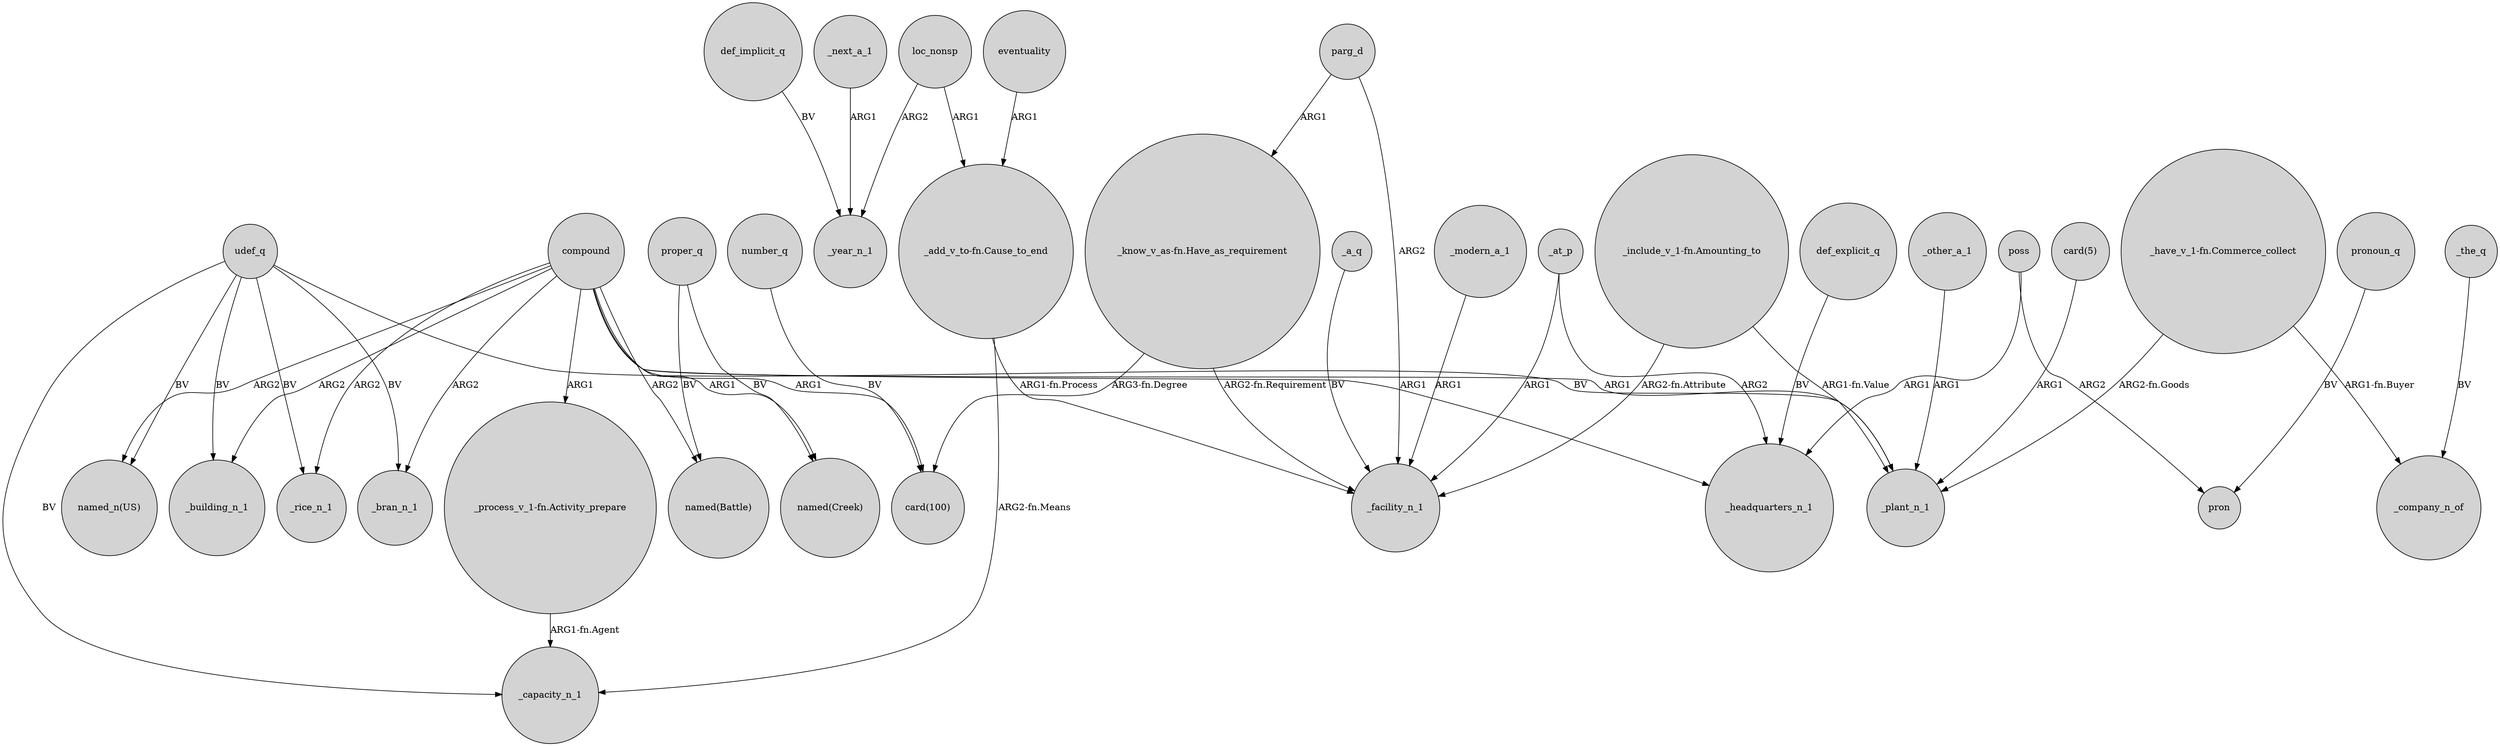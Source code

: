 digraph {
	node [shape=circle style=filled]
	compound -> _rice_n_1 [label=ARG2]
	_a_q -> _facility_n_1 [label=BV]
	udef_q -> _plant_n_1 [label=BV]
	def_explicit_q -> _headquarters_n_1 [label=BV]
	compound -> "named(Creek)" [label=ARG1]
	poss -> _headquarters_n_1 [label=ARG1]
	"_add_v_to-fn.Cause_to_end" -> _facility_n_1 [label="ARG1-fn.Process"]
	"_include_v_1-fn.Amounting_to" -> _facility_n_1 [label="ARG2-fn.Attribute"]
	"_process_v_1-fn.Activity_prepare" -> _capacity_n_1 [label="ARG1-fn.Agent"]
	"card(5)" -> _plant_n_1 [label=ARG1]
	def_implicit_q -> _year_n_1 [label=BV]
	"_have_v_1-fn.Commerce_collect" -> _company_n_of [label="ARG1-fn.Buyer"]
	udef_q -> _building_n_1 [label=BV]
	"_include_v_1-fn.Amounting_to" -> _plant_n_1 [label="ARG1-fn.Value"]
	parg_d -> _facility_n_1 [label=ARG2]
	compound -> "card(100)" [label=ARG1]
	compound -> "_process_v_1-fn.Activity_prepare" [label=ARG1]
	loc_nonsp -> _year_n_1 [label=ARG2]
	_at_p -> _facility_n_1 [label=ARG1]
	compound -> _headquarters_n_1 [label=ARG1]
	pronoun_q -> pron [label=BV]
	_modern_a_1 -> _facility_n_1 [label=ARG1]
	poss -> pron [label=ARG2]
	"_add_v_to-fn.Cause_to_end" -> _capacity_n_1 [label="ARG2-fn.Means"]
	proper_q -> "named(Battle)" [label=BV]
	compound -> _bran_n_1 [label=ARG2]
	"_have_v_1-fn.Commerce_collect" -> _plant_n_1 [label="ARG2-fn.Goods"]
	_at_p -> _headquarters_n_1 [label=ARG2]
	loc_nonsp -> "_add_v_to-fn.Cause_to_end" [label=ARG1]
	compound -> _plant_n_1 [label=ARG1]
	udef_q -> _capacity_n_1 [label=BV]
	_other_a_1 -> _plant_n_1 [label=ARG1]
	udef_q -> _rice_n_1 [label=BV]
	"_know_v_as-fn.Have_as_requirement" -> "card(100)" [label="ARG3-fn.Degree"]
	parg_d -> "_know_v_as-fn.Have_as_requirement" [label=ARG1]
	compound -> "named(Battle)" [label=ARG2]
	_next_a_1 -> _year_n_1 [label=ARG1]
	"_know_v_as-fn.Have_as_requirement" -> _facility_n_1 [label="ARG2-fn.Requirement"]
	number_q -> "card(100)" [label=BV]
	compound -> _building_n_1 [label=ARG2]
	proper_q -> "named(Creek)" [label=BV]
	compound -> "named_n(US)" [label=ARG2]
	_the_q -> _company_n_of [label=BV]
	udef_q -> "named_n(US)" [label=BV]
	eventuality -> "_add_v_to-fn.Cause_to_end" [label=ARG1]
	udef_q -> _bran_n_1 [label=BV]
}
